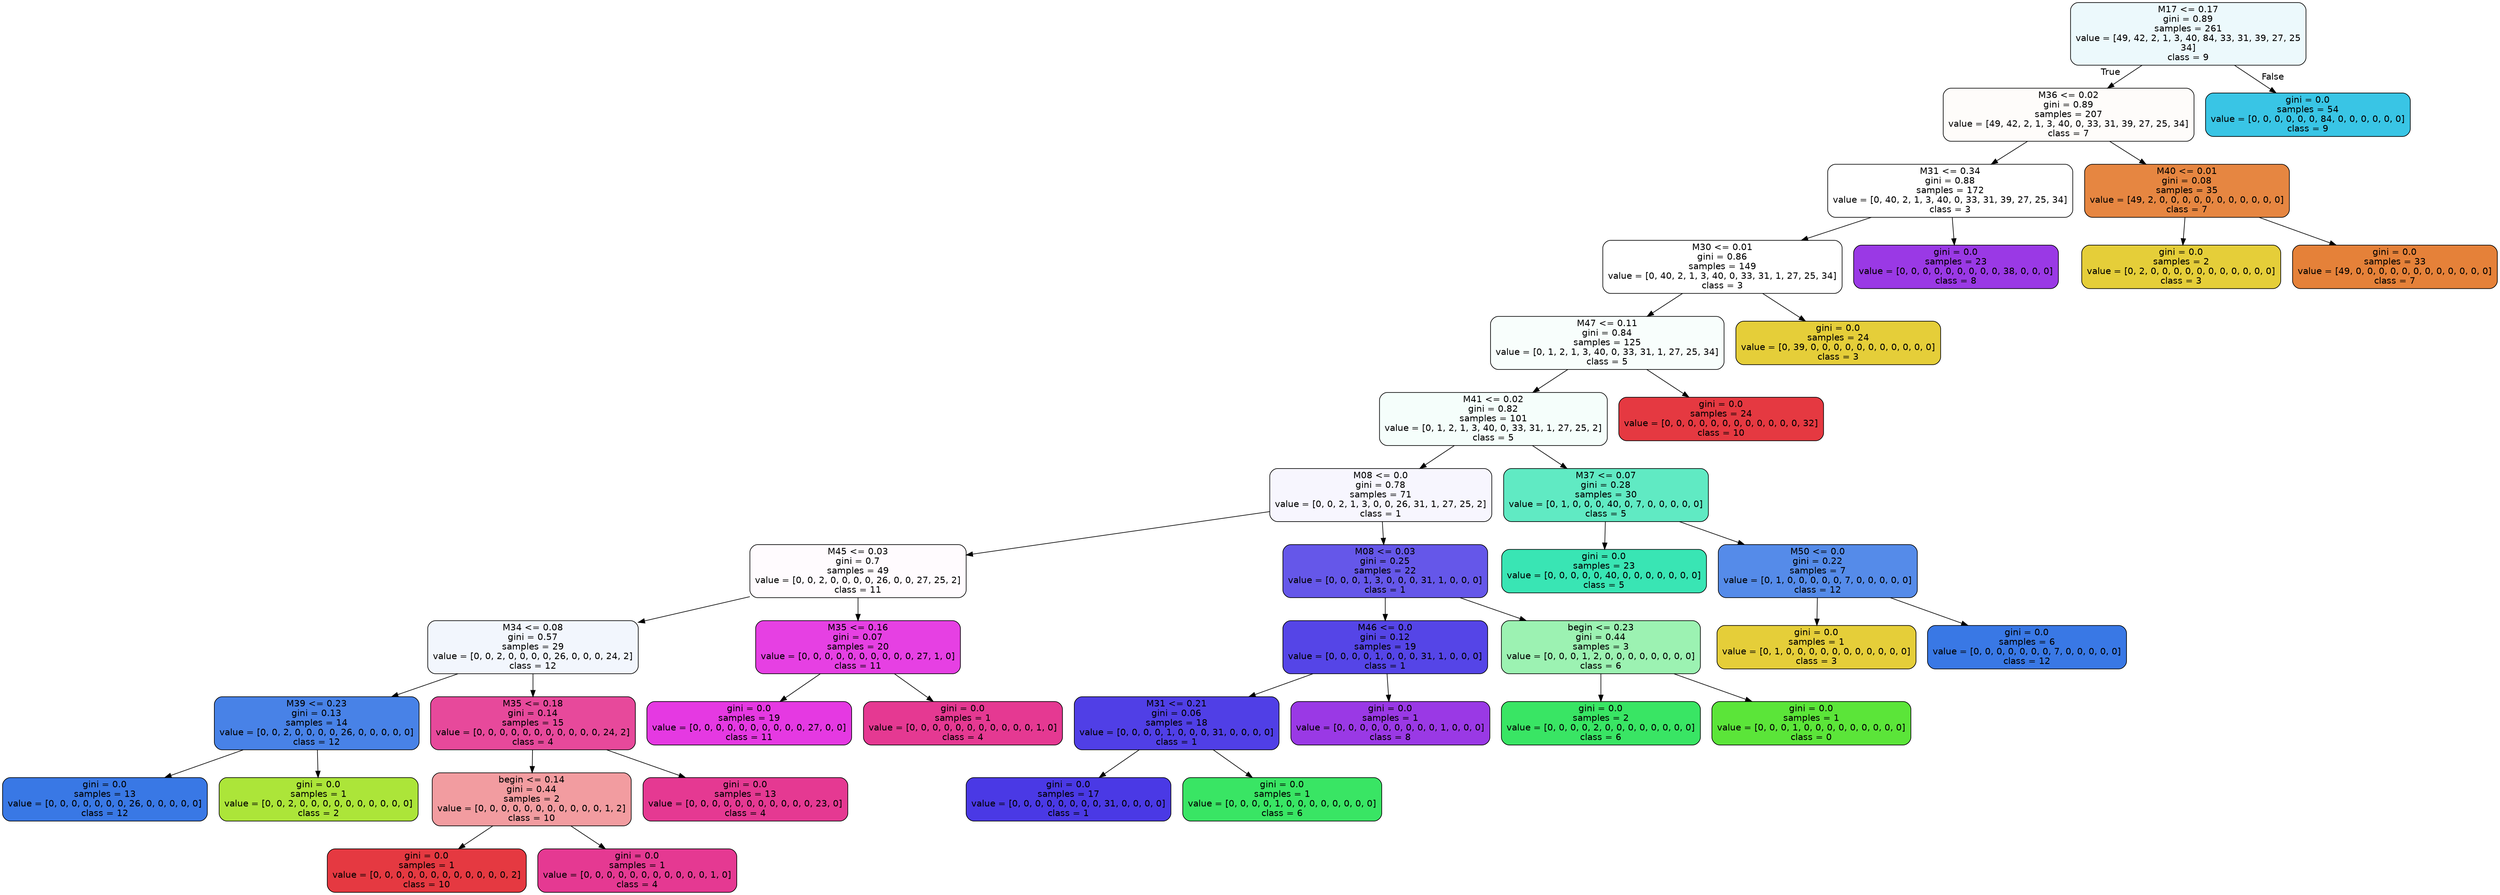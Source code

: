 digraph Tree {
node [shape=box, style="filled, rounded", color="black", fontname="helvetica"] ;
edge [fontname="helvetica"] ;
0 [label="M17 <= 0.17\ngini = 0.89\nsamples = 261\nvalue = [49, 42, 2, 1, 3, 40, 84, 33, 31, 39, 27, 25\n34]\nclass = 9", fillcolor="#ecf9fc"] ;
1 [label="M36 <= 0.02\ngini = 0.89\nsamples = 207\nvalue = [49, 42, 2, 1, 3, 40, 0, 33, 31, 39, 27, 25, 34]\nclass = 7", fillcolor="#fefcfa"] ;
0 -> 1 [labeldistance=2.5, labelangle=45, headlabel="True"] ;
2 [label="M31 <= 0.34\ngini = 0.88\nsamples = 172\nvalue = [0, 40, 2, 1, 3, 40, 0, 33, 31, 39, 27, 25, 34]\nclass = 3", fillcolor="#ffffff"] ;
1 -> 2 ;
3 [label="M30 <= 0.01\ngini = 0.86\nsamples = 149\nvalue = [0, 40, 2, 1, 3, 40, 0, 33, 31, 1, 27, 25, 34]\nclass = 3", fillcolor="#ffffff"] ;
2 -> 3 ;
4 [label="M47 <= 0.11\ngini = 0.84\nsamples = 125\nvalue = [0, 1, 2, 1, 3, 40, 0, 33, 31, 1, 27, 25, 34]\nclass = 5", fillcolor="#f8fefc"] ;
3 -> 4 ;
5 [label="M41 <= 0.02\ngini = 0.82\nsamples = 101\nvalue = [0, 1, 2, 1, 3, 40, 0, 33, 31, 1, 27, 25, 2]\nclass = 5", fillcolor="#f5fefb"] ;
4 -> 5 ;
6 [label="M08 <= 0.0\ngini = 0.78\nsamples = 71\nvalue = [0, 0, 2, 1, 3, 0, 0, 26, 31, 1, 27, 25, 2]\nclass = 1", fillcolor="#f7f6fe"] ;
5 -> 6 ;
7 [label="M45 <= 0.03\ngini = 0.7\nsamples = 49\nvalue = [0, 0, 2, 0, 0, 0, 0, 26, 0, 0, 27, 25, 2]\nclass = 11", fillcolor="#fffbfe"] ;
6 -> 7 ;
8 [label="M34 <= 0.08\ngini = 0.57\nsamples = 29\nvalue = [0, 0, 2, 0, 0, 0, 0, 26, 0, 0, 0, 24, 2]\nclass = 12", fillcolor="#f2f6fd"] ;
7 -> 8 ;
9 [label="M39 <= 0.23\ngini = 0.13\nsamples = 14\nvalue = [0, 0, 2, 0, 0, 0, 0, 26, 0, 0, 0, 0, 0]\nclass = 12", fillcolor="#4882e7"] ;
8 -> 9 ;
10 [label="gini = 0.0\nsamples = 13\nvalue = [0, 0, 0, 0, 0, 0, 0, 26, 0, 0, 0, 0, 0]\nclass = 12", fillcolor="#3978e5"] ;
9 -> 10 ;
11 [label="gini = 0.0\nsamples = 1\nvalue = [0, 0, 2, 0, 0, 0, 0, 0, 0, 0, 0, 0, 0]\nclass = 2", fillcolor="#ace539"] ;
9 -> 11 ;
12 [label="M35 <= 0.18\ngini = 0.14\nsamples = 15\nvalue = [0, 0, 0, 0, 0, 0, 0, 0, 0, 0, 0, 24, 2]\nclass = 4", fillcolor="#e7499b"] ;
8 -> 12 ;
13 [label="begin <= 0.14\ngini = 0.44\nsamples = 2\nvalue = [0, 0, 0, 0, 0, 0, 0, 0, 0, 0, 0, 1, 2]\nclass = 10", fillcolor="#f29ca0"] ;
12 -> 13 ;
14 [label="gini = 0.0\nsamples = 1\nvalue = [0, 0, 0, 0, 0, 0, 0, 0, 0, 0, 0, 0, 2]\nclass = 10", fillcolor="#e53941"] ;
13 -> 14 ;
15 [label="gini = 0.0\nsamples = 1\nvalue = [0, 0, 0, 0, 0, 0, 0, 0, 0, 0, 0, 1, 0]\nclass = 4", fillcolor="#e53992"] ;
13 -> 15 ;
16 [label="gini = 0.0\nsamples = 13\nvalue = [0, 0, 0, 0, 0, 0, 0, 0, 0, 0, 0, 23, 0]\nclass = 4", fillcolor="#e53992"] ;
12 -> 16 ;
17 [label="M35 <= 0.16\ngini = 0.07\nsamples = 20\nvalue = [0, 0, 0, 0, 0, 0, 0, 0, 0, 0, 27, 1, 0]\nclass = 11", fillcolor="#e640e3"] ;
7 -> 17 ;
18 [label="gini = 0.0\nsamples = 19\nvalue = [0, 0, 0, 0, 0, 0, 0, 0, 0, 0, 27, 0, 0]\nclass = 11", fillcolor="#e539e2"] ;
17 -> 18 ;
19 [label="gini = 0.0\nsamples = 1\nvalue = [0, 0, 0, 0, 0, 0, 0, 0, 0, 0, 0, 1, 0]\nclass = 4", fillcolor="#e53992"] ;
17 -> 19 ;
20 [label="M08 <= 0.03\ngini = 0.25\nsamples = 22\nvalue = [0, 0, 0, 1, 3, 0, 0, 0, 31, 1, 0, 0, 0]\nclass = 1", fillcolor="#6557e9"] ;
6 -> 20 ;
21 [label="M46 <= 0.0\ngini = 0.12\nsamples = 19\nvalue = [0, 0, 0, 0, 1, 0, 0, 0, 31, 1, 0, 0, 0]\nclass = 1", fillcolor="#5545e7"] ;
20 -> 21 ;
22 [label="M31 <= 0.21\ngini = 0.06\nsamples = 18\nvalue = [0, 0, 0, 0, 1, 0, 0, 0, 31, 0, 0, 0, 0]\nclass = 1", fillcolor="#503fe6"] ;
21 -> 22 ;
23 [label="gini = 0.0\nsamples = 17\nvalue = [0, 0, 0, 0, 0, 0, 0, 0, 31, 0, 0, 0, 0]\nclass = 1", fillcolor="#4a39e5"] ;
22 -> 23 ;
24 [label="gini = 0.0\nsamples = 1\nvalue = [0, 0, 0, 0, 1, 0, 0, 0, 0, 0, 0, 0, 0]\nclass = 6", fillcolor="#39e564"] ;
22 -> 24 ;
25 [label="gini = 0.0\nsamples = 1\nvalue = [0, 0, 0, 0, 0, 0, 0, 0, 0, 1, 0, 0, 0]\nclass = 8", fillcolor="#9a39e5"] ;
21 -> 25 ;
26 [label="begin <= 0.23\ngini = 0.44\nsamples = 3\nvalue = [0, 0, 0, 1, 2, 0, 0, 0, 0, 0, 0, 0, 0]\nclass = 6", fillcolor="#9cf2b2"] ;
20 -> 26 ;
27 [label="gini = 0.0\nsamples = 2\nvalue = [0, 0, 0, 0, 2, 0, 0, 0, 0, 0, 0, 0, 0]\nclass = 6", fillcolor="#39e564"] ;
26 -> 27 ;
28 [label="gini = 0.0\nsamples = 1\nvalue = [0, 0, 0, 1, 0, 0, 0, 0, 0, 0, 0, 0, 0]\nclass = 0", fillcolor="#5be539"] ;
26 -> 28 ;
29 [label="M37 <= 0.07\ngini = 0.28\nsamples = 30\nvalue = [0, 1, 0, 0, 0, 40, 0, 7, 0, 0, 0, 0, 0]\nclass = 5", fillcolor="#60eac3"] ;
5 -> 29 ;
30 [label="gini = 0.0\nsamples = 23\nvalue = [0, 0, 0, 0, 0, 40, 0, 0, 0, 0, 0, 0, 0]\nclass = 5", fillcolor="#39e5b4"] ;
29 -> 30 ;
31 [label="M50 <= 0.0\ngini = 0.22\nsamples = 7\nvalue = [0, 1, 0, 0, 0, 0, 0, 7, 0, 0, 0, 0, 0]\nclass = 12", fillcolor="#558be9"] ;
29 -> 31 ;
32 [label="gini = 0.0\nsamples = 1\nvalue = [0, 1, 0, 0, 0, 0, 0, 0, 0, 0, 0, 0, 0]\nclass = 3", fillcolor="#e5ce39"] ;
31 -> 32 ;
33 [label="gini = 0.0\nsamples = 6\nvalue = [0, 0, 0, 0, 0, 0, 0, 7, 0, 0, 0, 0, 0]\nclass = 12", fillcolor="#3978e5"] ;
31 -> 33 ;
34 [label="gini = 0.0\nsamples = 24\nvalue = [0, 0, 0, 0, 0, 0, 0, 0, 0, 0, 0, 0, 32]\nclass = 10", fillcolor="#e53941"] ;
4 -> 34 ;
35 [label="gini = 0.0\nsamples = 24\nvalue = [0, 39, 0, 0, 0, 0, 0, 0, 0, 0, 0, 0, 0]\nclass = 3", fillcolor="#e5ce39"] ;
3 -> 35 ;
36 [label="gini = 0.0\nsamples = 23\nvalue = [0, 0, 0, 0, 0, 0, 0, 0, 0, 38, 0, 0, 0]\nclass = 8", fillcolor="#9a39e5"] ;
2 -> 36 ;
37 [label="M40 <= 0.01\ngini = 0.08\nsamples = 35\nvalue = [49, 2, 0, 0, 0, 0, 0, 0, 0, 0, 0, 0, 0]\nclass = 7", fillcolor="#e68641"] ;
1 -> 37 ;
38 [label="gini = 0.0\nsamples = 2\nvalue = [0, 2, 0, 0, 0, 0, 0, 0, 0, 0, 0, 0, 0]\nclass = 3", fillcolor="#e5ce39"] ;
37 -> 38 ;
39 [label="gini = 0.0\nsamples = 33\nvalue = [49, 0, 0, 0, 0, 0, 0, 0, 0, 0, 0, 0, 0]\nclass = 7", fillcolor="#e58139"] ;
37 -> 39 ;
40 [label="gini = 0.0\nsamples = 54\nvalue = [0, 0, 0, 0, 0, 0, 84, 0, 0, 0, 0, 0, 0]\nclass = 9", fillcolor="#39c5e5"] ;
0 -> 40 [labeldistance=2.5, labelangle=-45, headlabel="False"] ;
}